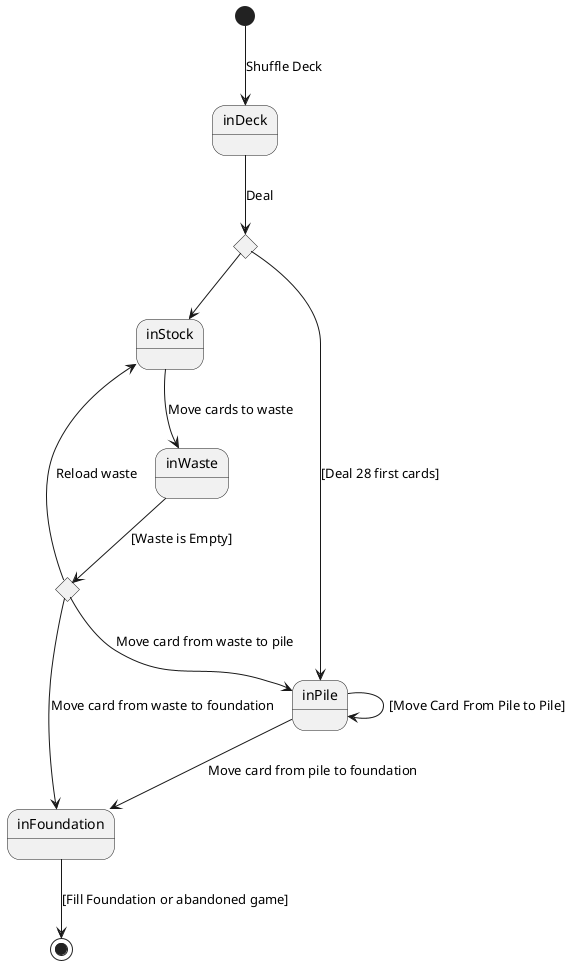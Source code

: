 @startuml instructions diagram

'STATES'

state inDeck
state inStock
state inWaste
state inPile
state inFoundation

'CONDITIONALS'

state conditionalDeal <<choice>>
state conditionalWaste <<choice>>


'DECK'

[*] --> inDeck: Shuffle Deck
inDeck --> conditionalDeal: Deal

'PILE'

conditionalDeal --> inPile: [Deal 28 first cards]
inPile --> inPile : [Move Card From Pile to Pile]
inPile --> inFoundation: Move card from pile to foundation

'STOCK'

conditionalDeal --> inStock
inStock --> inWaste: Move cards to waste

'WASTE'

inWaste --> conditionalWaste: [Waste is Empty]
conditionalWaste --> inStock: Reload waste
conditionalWaste --> inPile: Move card from waste to pile
conditionalWaste --> inFoundation: Move card from waste to foundation

'FOUNDATION'

inFoundation --> [*]: [Fill Foundation or abandoned game]

@enduml